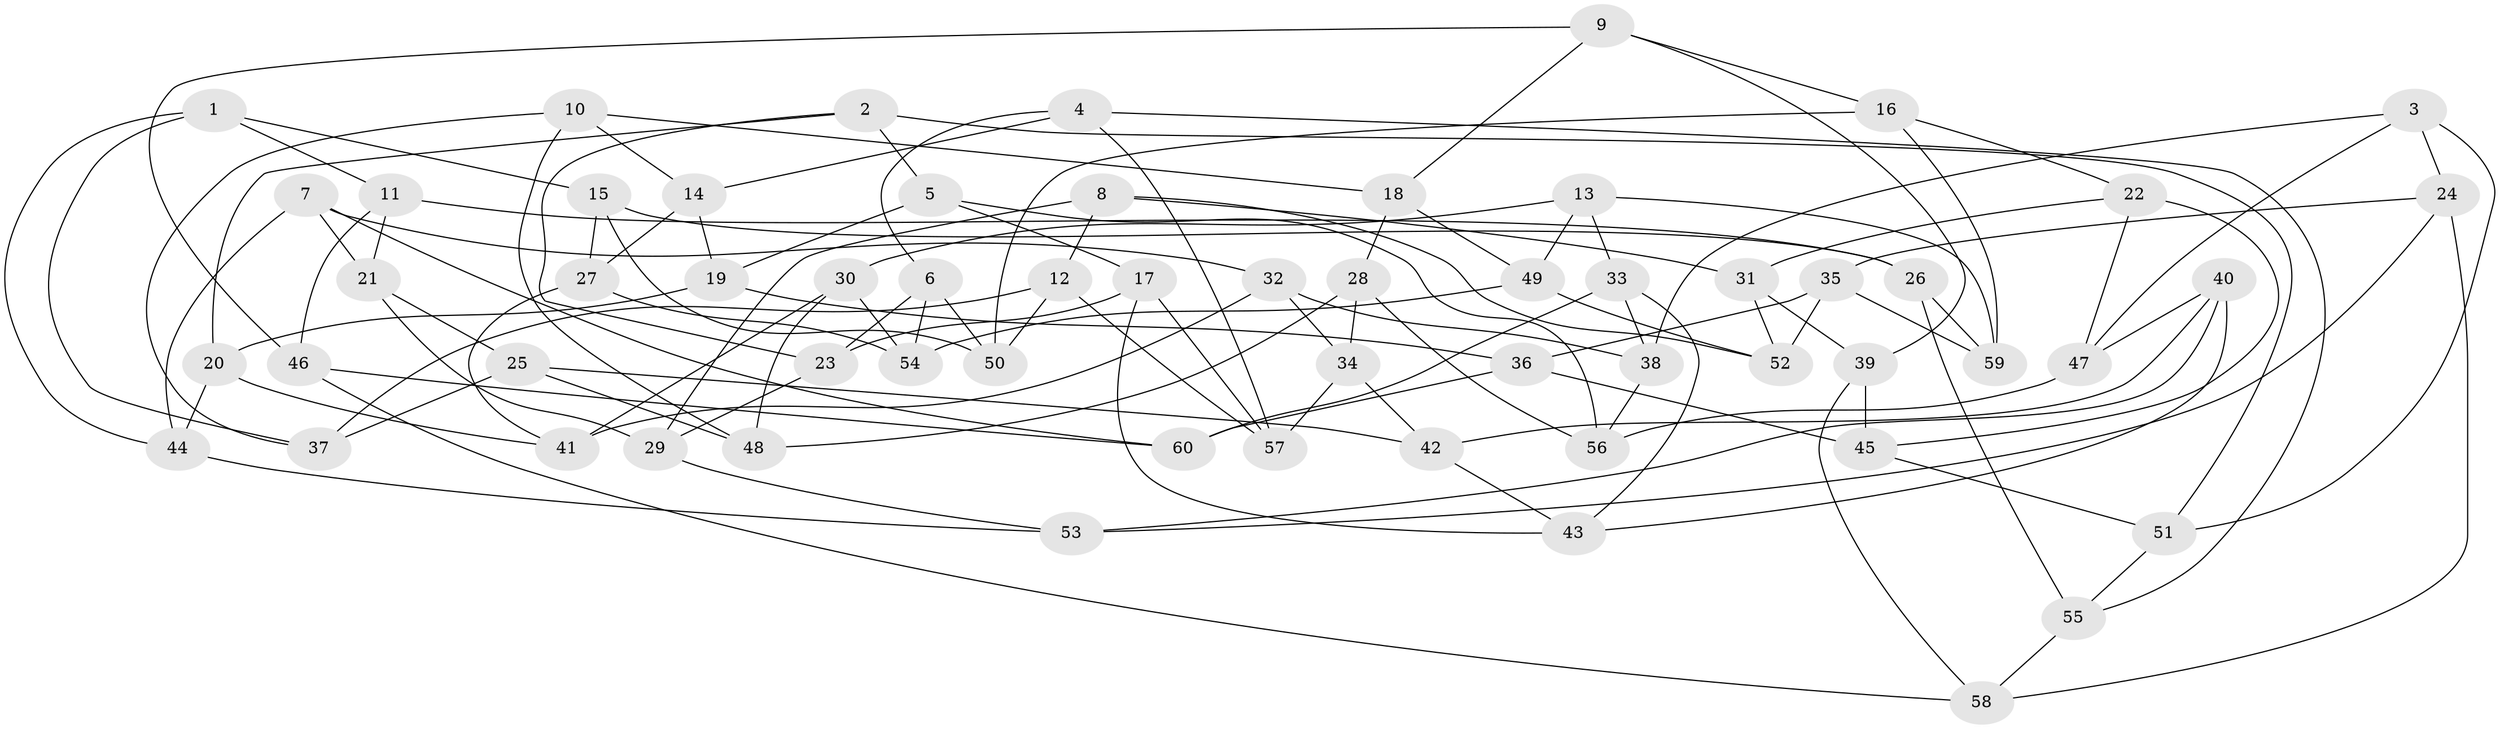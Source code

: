 // coarse degree distribution, {4: 0.5476190476190477, 6: 0.40476190476190477, 5: 0.023809523809523808, 3: 0.023809523809523808}
// Generated by graph-tools (version 1.1) at 2025/52/02/27/25 19:52:32]
// undirected, 60 vertices, 120 edges
graph export_dot {
graph [start="1"]
  node [color=gray90,style=filled];
  1;
  2;
  3;
  4;
  5;
  6;
  7;
  8;
  9;
  10;
  11;
  12;
  13;
  14;
  15;
  16;
  17;
  18;
  19;
  20;
  21;
  22;
  23;
  24;
  25;
  26;
  27;
  28;
  29;
  30;
  31;
  32;
  33;
  34;
  35;
  36;
  37;
  38;
  39;
  40;
  41;
  42;
  43;
  44;
  45;
  46;
  47;
  48;
  49;
  50;
  51;
  52;
  53;
  54;
  55;
  56;
  57;
  58;
  59;
  60;
  1 -- 44;
  1 -- 11;
  1 -- 15;
  1 -- 37;
  2 -- 20;
  2 -- 51;
  2 -- 23;
  2 -- 5;
  3 -- 51;
  3 -- 47;
  3 -- 24;
  3 -- 38;
  4 -- 14;
  4 -- 6;
  4 -- 55;
  4 -- 57;
  5 -- 19;
  5 -- 56;
  5 -- 17;
  6 -- 54;
  6 -- 23;
  6 -- 50;
  7 -- 32;
  7 -- 44;
  7 -- 60;
  7 -- 21;
  8 -- 12;
  8 -- 29;
  8 -- 52;
  8 -- 31;
  9 -- 39;
  9 -- 18;
  9 -- 46;
  9 -- 16;
  10 -- 14;
  10 -- 37;
  10 -- 48;
  10 -- 18;
  11 -- 46;
  11 -- 21;
  11 -- 26;
  12 -- 50;
  12 -- 57;
  12 -- 37;
  13 -- 59;
  13 -- 33;
  13 -- 49;
  13 -- 30;
  14 -- 19;
  14 -- 27;
  15 -- 26;
  15 -- 27;
  15 -- 50;
  16 -- 22;
  16 -- 50;
  16 -- 59;
  17 -- 23;
  17 -- 57;
  17 -- 43;
  18 -- 28;
  18 -- 49;
  19 -- 20;
  19 -- 36;
  20 -- 41;
  20 -- 44;
  21 -- 29;
  21 -- 25;
  22 -- 31;
  22 -- 45;
  22 -- 47;
  23 -- 29;
  24 -- 35;
  24 -- 58;
  24 -- 53;
  25 -- 37;
  25 -- 48;
  25 -- 42;
  26 -- 55;
  26 -- 59;
  27 -- 54;
  27 -- 41;
  28 -- 56;
  28 -- 48;
  28 -- 34;
  29 -- 53;
  30 -- 41;
  30 -- 54;
  30 -- 48;
  31 -- 52;
  31 -- 39;
  32 -- 34;
  32 -- 38;
  32 -- 41;
  33 -- 60;
  33 -- 38;
  33 -- 43;
  34 -- 42;
  34 -- 57;
  35 -- 59;
  35 -- 36;
  35 -- 52;
  36 -- 45;
  36 -- 60;
  38 -- 56;
  39 -- 45;
  39 -- 58;
  40 -- 43;
  40 -- 42;
  40 -- 47;
  40 -- 53;
  42 -- 43;
  44 -- 53;
  45 -- 51;
  46 -- 58;
  46 -- 60;
  47 -- 56;
  49 -- 52;
  49 -- 54;
  51 -- 55;
  55 -- 58;
}
